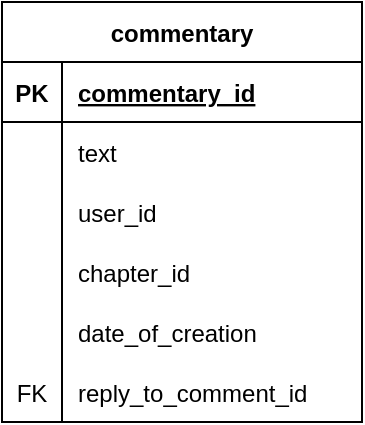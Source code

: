 <mxfile version="20.7.4" type="device"><diagram id="4VuSBJKwPJeB9REwV4Dm" name="Страница 1"><mxGraphModel dx="1633" dy="804" grid="1" gridSize="10" guides="1" tooltips="1" connect="1" arrows="1" fold="1" page="1" pageScale="1" pageWidth="827" pageHeight="1169" math="0" shadow="0"><root><mxCell id="0"/><mxCell id="1" parent="0"/><mxCell id="yRmzC6FaFTMQNYCWfU7V-1" value="commentary" style="shape=table;startSize=30;container=1;collapsible=1;childLayout=tableLayout;fixedRows=1;rowLines=0;fontStyle=1;align=center;resizeLast=1;" vertex="1" parent="1"><mxGeometry x="150" y="110" width="180" height="210" as="geometry"/></mxCell><mxCell id="yRmzC6FaFTMQNYCWfU7V-2" value="" style="shape=tableRow;horizontal=0;startSize=0;swimlaneHead=0;swimlaneBody=0;fillColor=none;collapsible=0;dropTarget=0;points=[[0,0.5],[1,0.5]];portConstraint=eastwest;top=0;left=0;right=0;bottom=1;" vertex="1" parent="yRmzC6FaFTMQNYCWfU7V-1"><mxGeometry y="30" width="180" height="30" as="geometry"/></mxCell><mxCell id="yRmzC6FaFTMQNYCWfU7V-3" value="PK" style="shape=partialRectangle;connectable=0;fillColor=none;top=0;left=0;bottom=0;right=0;fontStyle=1;overflow=hidden;" vertex="1" parent="yRmzC6FaFTMQNYCWfU7V-2"><mxGeometry width="30" height="30" as="geometry"><mxRectangle width="30" height="30" as="alternateBounds"/></mxGeometry></mxCell><mxCell id="yRmzC6FaFTMQNYCWfU7V-4" value="commentary_id" style="shape=partialRectangle;connectable=0;fillColor=none;top=0;left=0;bottom=0;right=0;align=left;spacingLeft=6;fontStyle=5;overflow=hidden;" vertex="1" parent="yRmzC6FaFTMQNYCWfU7V-2"><mxGeometry x="30" width="150" height="30" as="geometry"><mxRectangle width="150" height="30" as="alternateBounds"/></mxGeometry></mxCell><mxCell id="yRmzC6FaFTMQNYCWfU7V-5" value="" style="shape=tableRow;horizontal=0;startSize=0;swimlaneHead=0;swimlaneBody=0;fillColor=none;collapsible=0;dropTarget=0;points=[[0,0.5],[1,0.5]];portConstraint=eastwest;top=0;left=0;right=0;bottom=0;" vertex="1" parent="yRmzC6FaFTMQNYCWfU7V-1"><mxGeometry y="60" width="180" height="30" as="geometry"/></mxCell><mxCell id="yRmzC6FaFTMQNYCWfU7V-6" value="" style="shape=partialRectangle;connectable=0;fillColor=none;top=0;left=0;bottom=0;right=0;editable=1;overflow=hidden;" vertex="1" parent="yRmzC6FaFTMQNYCWfU7V-5"><mxGeometry width="30" height="30" as="geometry"><mxRectangle width="30" height="30" as="alternateBounds"/></mxGeometry></mxCell><mxCell id="yRmzC6FaFTMQNYCWfU7V-7" value="text" style="shape=partialRectangle;connectable=0;fillColor=none;top=0;left=0;bottom=0;right=0;align=left;spacingLeft=6;overflow=hidden;" vertex="1" parent="yRmzC6FaFTMQNYCWfU7V-5"><mxGeometry x="30" width="150" height="30" as="geometry"><mxRectangle width="150" height="30" as="alternateBounds"/></mxGeometry></mxCell><mxCell id="yRmzC6FaFTMQNYCWfU7V-8" value="" style="shape=tableRow;horizontal=0;startSize=0;swimlaneHead=0;swimlaneBody=0;fillColor=none;collapsible=0;dropTarget=0;points=[[0,0.5],[1,0.5]];portConstraint=eastwest;top=0;left=0;right=0;bottom=0;" vertex="1" parent="yRmzC6FaFTMQNYCWfU7V-1"><mxGeometry y="90" width="180" height="30" as="geometry"/></mxCell><mxCell id="yRmzC6FaFTMQNYCWfU7V-9" value="" style="shape=partialRectangle;connectable=0;fillColor=none;top=0;left=0;bottom=0;right=0;editable=1;overflow=hidden;" vertex="1" parent="yRmzC6FaFTMQNYCWfU7V-8"><mxGeometry width="30" height="30" as="geometry"><mxRectangle width="30" height="30" as="alternateBounds"/></mxGeometry></mxCell><mxCell id="yRmzC6FaFTMQNYCWfU7V-10" value="user_id" style="shape=partialRectangle;connectable=0;fillColor=none;top=0;left=0;bottom=0;right=0;align=left;spacingLeft=6;overflow=hidden;" vertex="1" parent="yRmzC6FaFTMQNYCWfU7V-8"><mxGeometry x="30" width="150" height="30" as="geometry"><mxRectangle width="150" height="30" as="alternateBounds"/></mxGeometry></mxCell><mxCell id="yRmzC6FaFTMQNYCWfU7V-11" value="" style="shape=tableRow;horizontal=0;startSize=0;swimlaneHead=0;swimlaneBody=0;fillColor=none;collapsible=0;dropTarget=0;points=[[0,0.5],[1,0.5]];portConstraint=eastwest;top=0;left=0;right=0;bottom=0;" vertex="1" parent="yRmzC6FaFTMQNYCWfU7V-1"><mxGeometry y="120" width="180" height="30" as="geometry"/></mxCell><mxCell id="yRmzC6FaFTMQNYCWfU7V-12" value="" style="shape=partialRectangle;connectable=0;fillColor=none;top=0;left=0;bottom=0;right=0;editable=1;overflow=hidden;" vertex="1" parent="yRmzC6FaFTMQNYCWfU7V-11"><mxGeometry width="30" height="30" as="geometry"><mxRectangle width="30" height="30" as="alternateBounds"/></mxGeometry></mxCell><mxCell id="yRmzC6FaFTMQNYCWfU7V-13" value="chapter_id" style="shape=partialRectangle;connectable=0;fillColor=none;top=0;left=0;bottom=0;right=0;align=left;spacingLeft=6;overflow=hidden;" vertex="1" parent="yRmzC6FaFTMQNYCWfU7V-11"><mxGeometry x="30" width="150" height="30" as="geometry"><mxRectangle width="150" height="30" as="alternateBounds"/></mxGeometry></mxCell><mxCell id="yRmzC6FaFTMQNYCWfU7V-20" value="" style="shape=tableRow;horizontal=0;startSize=0;swimlaneHead=0;swimlaneBody=0;fillColor=none;collapsible=0;dropTarget=0;points=[[0,0.5],[1,0.5]];portConstraint=eastwest;top=0;left=0;right=0;bottom=0;" vertex="1" parent="yRmzC6FaFTMQNYCWfU7V-1"><mxGeometry y="150" width="180" height="30" as="geometry"/></mxCell><mxCell id="yRmzC6FaFTMQNYCWfU7V-21" value="" style="shape=partialRectangle;connectable=0;fillColor=none;top=0;left=0;bottom=0;right=0;editable=1;overflow=hidden;" vertex="1" parent="yRmzC6FaFTMQNYCWfU7V-20"><mxGeometry width="30" height="30" as="geometry"><mxRectangle width="30" height="30" as="alternateBounds"/></mxGeometry></mxCell><mxCell id="yRmzC6FaFTMQNYCWfU7V-22" value="date_of_creation" style="shape=partialRectangle;connectable=0;fillColor=none;top=0;left=0;bottom=0;right=0;align=left;spacingLeft=6;overflow=hidden;" vertex="1" parent="yRmzC6FaFTMQNYCWfU7V-20"><mxGeometry x="30" width="150" height="30" as="geometry"><mxRectangle width="150" height="30" as="alternateBounds"/></mxGeometry></mxCell><mxCell id="yRmzC6FaFTMQNYCWfU7V-17" value="" style="shape=tableRow;horizontal=0;startSize=0;swimlaneHead=0;swimlaneBody=0;fillColor=none;collapsible=0;dropTarget=0;points=[[0,0.5],[1,0.5]];portConstraint=eastwest;top=0;left=0;right=0;bottom=0;" vertex="1" parent="yRmzC6FaFTMQNYCWfU7V-1"><mxGeometry y="180" width="180" height="30" as="geometry"/></mxCell><mxCell id="yRmzC6FaFTMQNYCWfU7V-18" value="FK" style="shape=partialRectangle;connectable=0;fillColor=none;top=0;left=0;bottom=0;right=0;fontStyle=0;overflow=hidden;" vertex="1" parent="yRmzC6FaFTMQNYCWfU7V-17"><mxGeometry width="30" height="30" as="geometry"><mxRectangle width="30" height="30" as="alternateBounds"/></mxGeometry></mxCell><mxCell id="yRmzC6FaFTMQNYCWfU7V-19" value="reply_to_comment_id" style="shape=partialRectangle;connectable=0;fillColor=none;top=0;left=0;bottom=0;right=0;align=left;spacingLeft=6;fontStyle=0;overflow=hidden;" vertex="1" parent="yRmzC6FaFTMQNYCWfU7V-17"><mxGeometry x="30" width="150" height="30" as="geometry"><mxRectangle width="150" height="30" as="alternateBounds"/></mxGeometry></mxCell></root></mxGraphModel></diagram></mxfile>